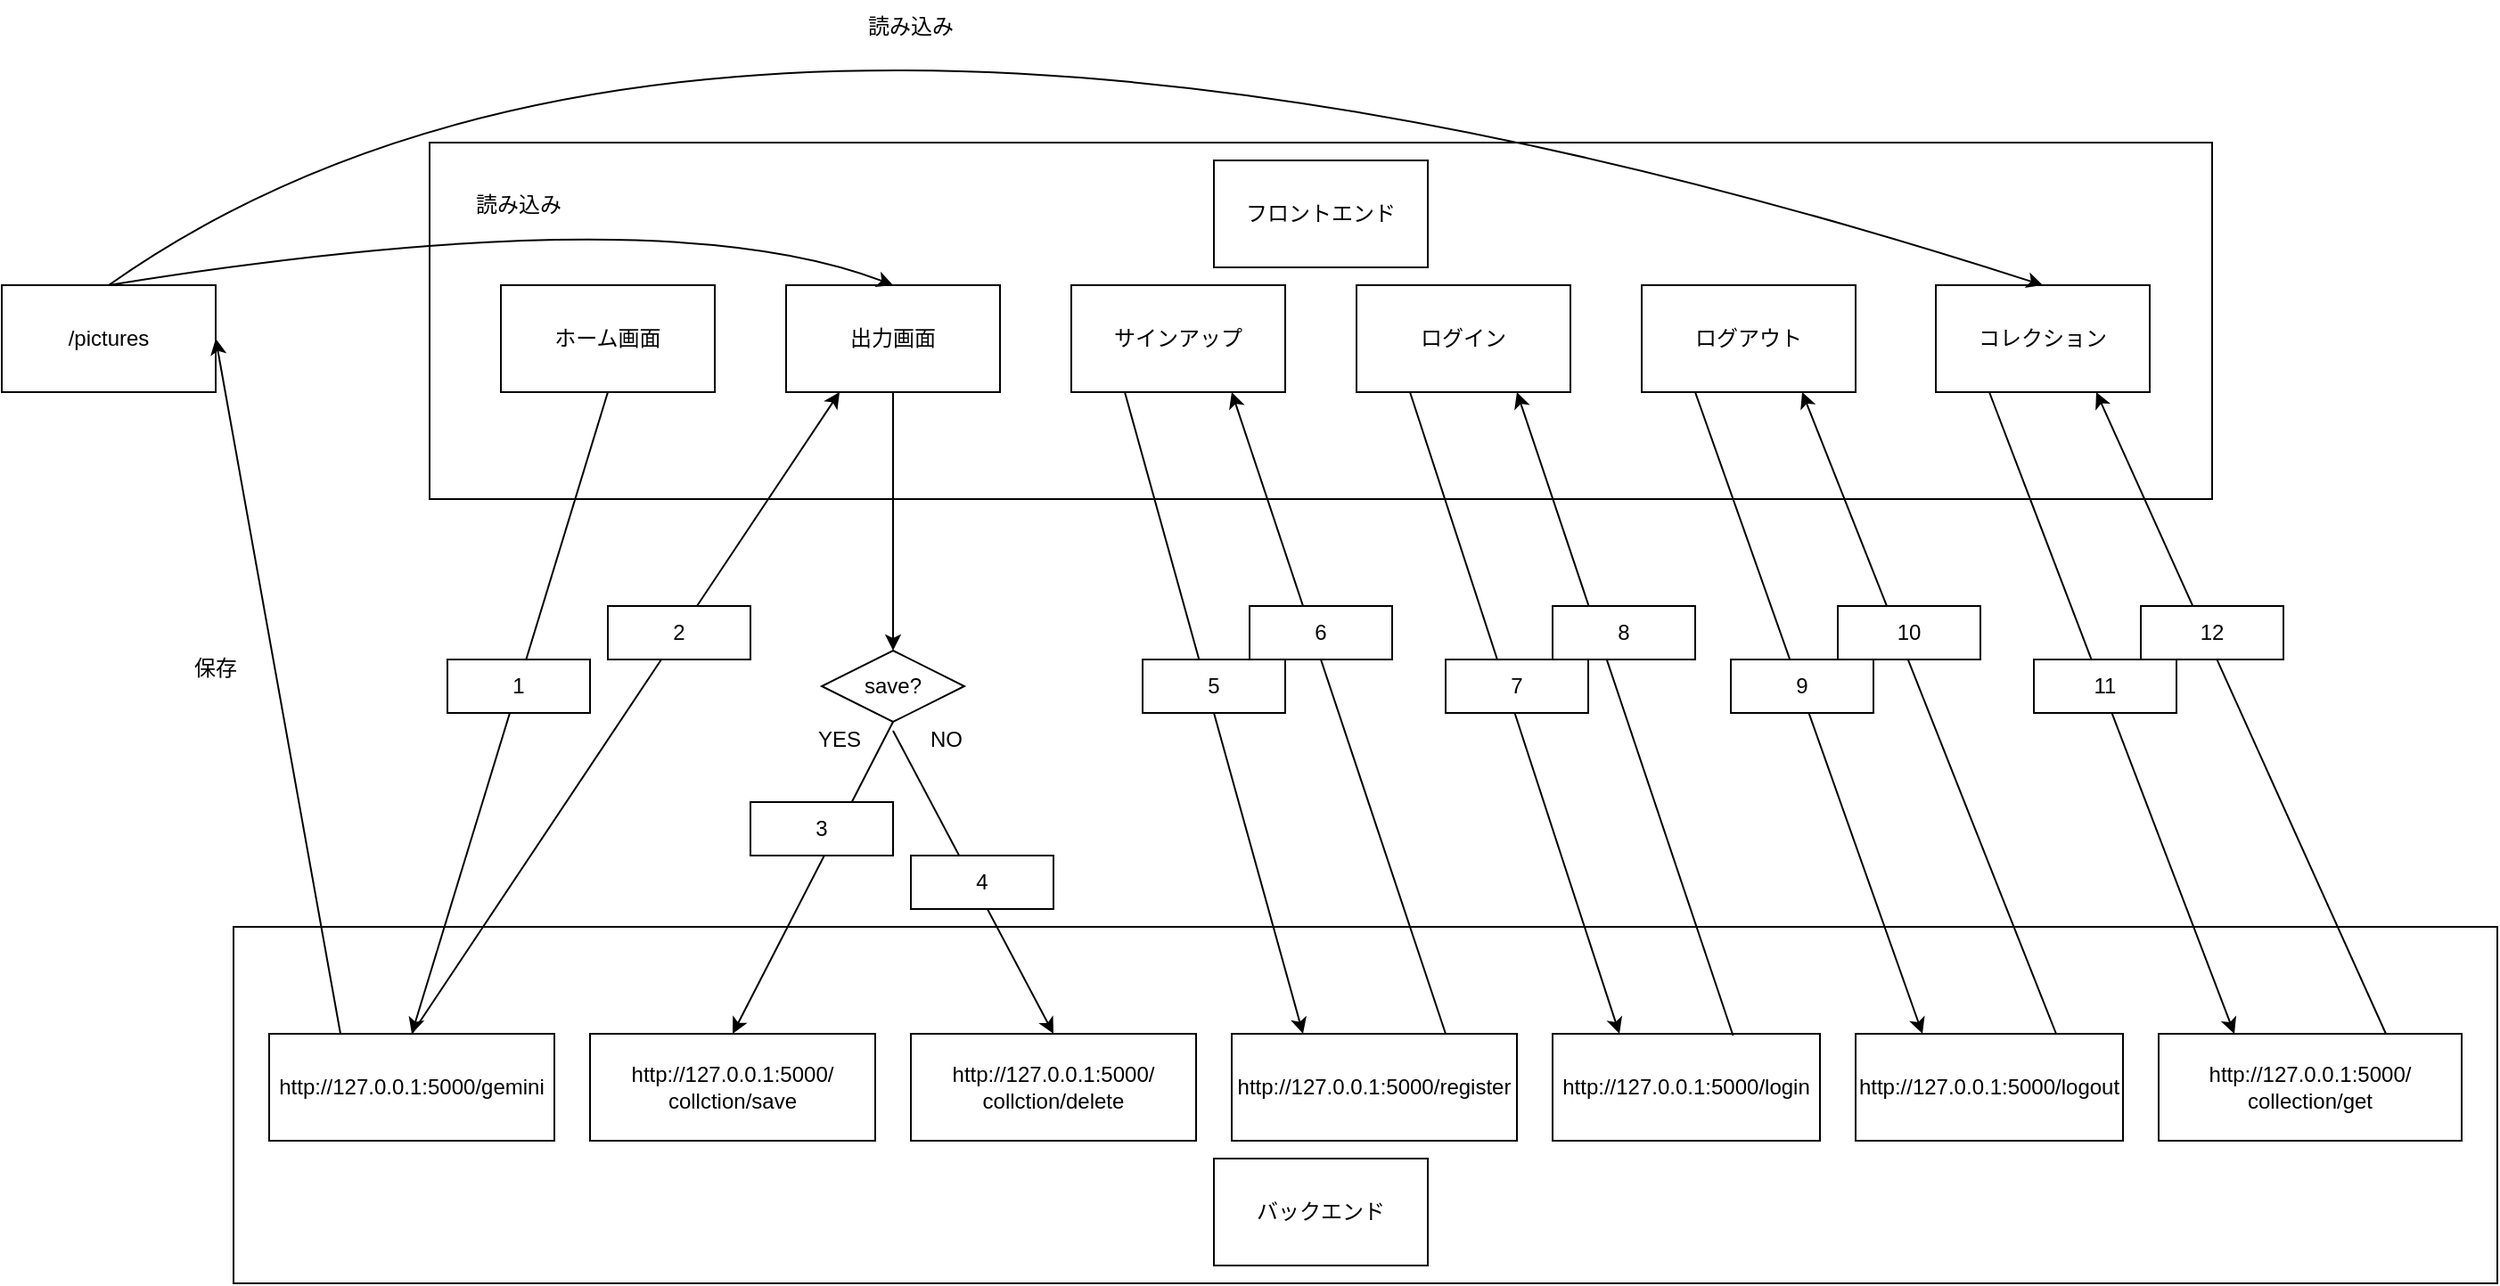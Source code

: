 <mxfile>
    <diagram id="C5RBs43oDa-KdzZeNtuy" name="Page-1">
        <mxGraphModel dx="2321" dy="1800" grid="1" gridSize="10" guides="1" tooltips="1" connect="1" arrows="1" fold="1" page="1" pageScale="1" pageWidth="827" pageHeight="1169" math="0" shadow="0">
            <root>
                <mxCell id="WIyWlLk6GJQsqaUBKTNV-0"/>
                <mxCell id="WIyWlLk6GJQsqaUBKTNV-1" parent="WIyWlLk6GJQsqaUBKTNV-0"/>
                <mxCell id="IHnfN8DX3xTCwppa76Wx-4" value="" style="rounded=0;whiteSpace=wrap;html=1;" parent="WIyWlLk6GJQsqaUBKTNV-1" vertex="1">
                    <mxGeometry x="80" width="1000" height="200" as="geometry"/>
                </mxCell>
                <mxCell id="IHnfN8DX3xTCwppa76Wx-3" value="コレクション" style="rounded=0;whiteSpace=wrap;html=1;" parent="WIyWlLk6GJQsqaUBKTNV-1" vertex="1">
                    <mxGeometry x="925" y="80" width="120" height="60" as="geometry"/>
                </mxCell>
                <mxCell id="IHnfN8DX3xTCwppa76Wx-2" value="ログイン" style="rounded=0;whiteSpace=wrap;html=1;" parent="WIyWlLk6GJQsqaUBKTNV-1" vertex="1">
                    <mxGeometry x="600" y="80" width="120" height="60" as="geometry"/>
                </mxCell>
                <mxCell id="IHnfN8DX3xTCwppa76Wx-1" value="サインアップ" style="rounded=0;whiteSpace=wrap;html=1;" parent="WIyWlLk6GJQsqaUBKTNV-1" vertex="1">
                    <mxGeometry x="440" y="80" width="120" height="60" as="geometry"/>
                </mxCell>
                <mxCell id="IHnfN8DX3xTCwppa76Wx-0" value="ホーム画面" style="rounded=0;whiteSpace=wrap;html=1;" parent="WIyWlLk6GJQsqaUBKTNV-1" vertex="1">
                    <mxGeometry x="120" y="80" width="120" height="60" as="geometry"/>
                </mxCell>
                <mxCell id="IHnfN8DX3xTCwppa76Wx-5" value="フロントエンド" style="rounded=0;whiteSpace=wrap;html=1;" parent="WIyWlLk6GJQsqaUBKTNV-1" vertex="1">
                    <mxGeometry x="520" y="10" width="120" height="60" as="geometry"/>
                </mxCell>
                <mxCell id="IHnfN8DX3xTCwppa76Wx-6" value="" style="rounded=0;whiteSpace=wrap;html=1;" parent="WIyWlLk6GJQsqaUBKTNV-1" vertex="1">
                    <mxGeometry x="-30" y="440" width="1270" height="200" as="geometry"/>
                </mxCell>
                <mxCell id="IHnfN8DX3xTCwppa76Wx-7" value="http://127.0.0.1:5000/&lt;div&gt;collection/get&lt;/div&gt;" style="rounded=0;whiteSpace=wrap;html=1;" parent="WIyWlLk6GJQsqaUBKTNV-1" vertex="1">
                    <mxGeometry x="1050" y="500" width="170" height="60" as="geometry"/>
                </mxCell>
                <mxCell id="IHnfN8DX3xTCwppa76Wx-8" value="http://127.0.0.1:5000/login" style="rounded=0;whiteSpace=wrap;html=1;" parent="WIyWlLk6GJQsqaUBKTNV-1" vertex="1">
                    <mxGeometry x="710" y="500" width="150" height="60" as="geometry"/>
                </mxCell>
                <mxCell id="IHnfN8DX3xTCwppa76Wx-9" value="http://127.0.0.1:5000/register" style="rounded=0;whiteSpace=wrap;html=1;" parent="WIyWlLk6GJQsqaUBKTNV-1" vertex="1">
                    <mxGeometry x="530" y="500" width="160" height="60" as="geometry"/>
                </mxCell>
                <mxCell id="IHnfN8DX3xTCwppa76Wx-10" value="http://127.0.0.1:5000/gemini" style="rounded=0;whiteSpace=wrap;html=1;" parent="WIyWlLk6GJQsqaUBKTNV-1" vertex="1">
                    <mxGeometry x="-10" y="500" width="160" height="60" as="geometry"/>
                </mxCell>
                <mxCell id="IHnfN8DX3xTCwppa76Wx-11" value="バックエンド" style="rounded=0;whiteSpace=wrap;html=1;" parent="WIyWlLk6GJQsqaUBKTNV-1" vertex="1">
                    <mxGeometry x="520" y="570" width="120" height="60" as="geometry"/>
                </mxCell>
                <mxCell id="IHnfN8DX3xTCwppa76Wx-13" value="ログアウト" style="rounded=0;whiteSpace=wrap;html=1;" parent="WIyWlLk6GJQsqaUBKTNV-1" vertex="1">
                    <mxGeometry x="760" y="80" width="120" height="60" as="geometry"/>
                </mxCell>
                <mxCell id="IHnfN8DX3xTCwppa76Wx-16" value="http://127.0.0.1:5000/logout" style="rounded=0;whiteSpace=wrap;html=1;" parent="WIyWlLk6GJQsqaUBKTNV-1" vertex="1">
                    <mxGeometry x="880" y="500" width="150" height="60" as="geometry"/>
                </mxCell>
                <mxCell id="IHnfN8DX3xTCwppa76Wx-19" value="出力画面" style="rounded=0;whiteSpace=wrap;html=1;" parent="WIyWlLk6GJQsqaUBKTNV-1" vertex="1">
                    <mxGeometry x="280" y="80" width="120" height="60" as="geometry"/>
                </mxCell>
                <mxCell id="IHnfN8DX3xTCwppa76Wx-20" value="http://127.0.0.1:5000/&lt;div&gt;collction/save&lt;/div&gt;" style="rounded=0;whiteSpace=wrap;html=1;" parent="WIyWlLk6GJQsqaUBKTNV-1" vertex="1">
                    <mxGeometry x="170" y="500" width="160" height="60" as="geometry"/>
                </mxCell>
                <mxCell id="IHnfN8DX3xTCwppa76Wx-21" value="http://127.0.0.1:5000/&lt;div&gt;collction/delete&lt;/div&gt;" style="rounded=0;whiteSpace=wrap;html=1;" parent="WIyWlLk6GJQsqaUBKTNV-1" vertex="1">
                    <mxGeometry x="350" y="500" width="160" height="60" as="geometry"/>
                </mxCell>
                <mxCell id="IHnfN8DX3xTCwppa76Wx-23" value="" style="endArrow=classic;html=1;rounded=0;exitX=0.5;exitY=1;exitDx=0;exitDy=0;entryX=0.5;entryY=0;entryDx=0;entryDy=0;" parent="WIyWlLk6GJQsqaUBKTNV-1" source="IHnfN8DX3xTCwppa76Wx-0" target="IHnfN8DX3xTCwppa76Wx-10" edge="1">
                    <mxGeometry width="50" height="50" relative="1" as="geometry">
                        <mxPoint x="500" y="370" as="sourcePoint"/>
                        <mxPoint x="550" y="320" as="targetPoint"/>
                    </mxGeometry>
                </mxCell>
                <mxCell id="IHnfN8DX3xTCwppa76Wx-24" value="1" style="rounded=0;whiteSpace=wrap;html=1;" parent="WIyWlLk6GJQsqaUBKTNV-1" vertex="1">
                    <mxGeometry x="90" y="290" width="80" height="30" as="geometry"/>
                </mxCell>
                <mxCell id="IHnfN8DX3xTCwppa76Wx-25" value="" style="endArrow=classic;html=1;rounded=0;entryX=0.25;entryY=1;entryDx=0;entryDy=0;exitX=0.5;exitY=0;exitDx=0;exitDy=0;" parent="WIyWlLk6GJQsqaUBKTNV-1" source="IHnfN8DX3xTCwppa76Wx-10" target="IHnfN8DX3xTCwppa76Wx-19" edge="1">
                    <mxGeometry width="50" height="50" relative="1" as="geometry">
                        <mxPoint x="500" y="370" as="sourcePoint"/>
                        <mxPoint x="550" y="320" as="targetPoint"/>
                    </mxGeometry>
                </mxCell>
                <mxCell id="IHnfN8DX3xTCwppa76Wx-26" value="2" style="rounded=0;whiteSpace=wrap;html=1;" parent="WIyWlLk6GJQsqaUBKTNV-1" vertex="1">
                    <mxGeometry x="180" y="260" width="80" height="30" as="geometry"/>
                </mxCell>
                <mxCell id="IHnfN8DX3xTCwppa76Wx-27" value="save?" style="rhombus;whiteSpace=wrap;html=1;" parent="WIyWlLk6GJQsqaUBKTNV-1" vertex="1">
                    <mxGeometry x="300" y="285" width="80" height="40" as="geometry"/>
                </mxCell>
                <mxCell id="IHnfN8DX3xTCwppa76Wx-28" value="" style="endArrow=classic;html=1;rounded=0;exitX=0.5;exitY=1;exitDx=0;exitDy=0;entryX=0.5;entryY=0;entryDx=0;entryDy=0;" parent="WIyWlLk6GJQsqaUBKTNV-1" source="IHnfN8DX3xTCwppa76Wx-19" target="IHnfN8DX3xTCwppa76Wx-27" edge="1">
                    <mxGeometry width="50" height="50" relative="1" as="geometry">
                        <mxPoint x="500" y="370" as="sourcePoint"/>
                        <mxPoint x="550" y="320" as="targetPoint"/>
                    </mxGeometry>
                </mxCell>
                <mxCell id="IHnfN8DX3xTCwppa76Wx-29" value="" style="endArrow=classic;html=1;rounded=0;exitX=0.5;exitY=1;exitDx=0;exitDy=0;entryX=0.5;entryY=0;entryDx=0;entryDy=0;" parent="WIyWlLk6GJQsqaUBKTNV-1" source="IHnfN8DX3xTCwppa76Wx-27" target="IHnfN8DX3xTCwppa76Wx-20" edge="1">
                    <mxGeometry width="50" height="50" relative="1" as="geometry">
                        <mxPoint x="500" y="370" as="sourcePoint"/>
                        <mxPoint x="550" y="320" as="targetPoint"/>
                    </mxGeometry>
                </mxCell>
                <mxCell id="IHnfN8DX3xTCwppa76Wx-30" value="" style="endArrow=classic;html=1;rounded=0;entryX=0.5;entryY=0;entryDx=0;entryDy=0;" parent="WIyWlLk6GJQsqaUBKTNV-1" target="IHnfN8DX3xTCwppa76Wx-21" edge="1">
                    <mxGeometry width="50" height="50" relative="1" as="geometry">
                        <mxPoint x="340" y="330" as="sourcePoint"/>
                        <mxPoint x="550" y="320" as="targetPoint"/>
                    </mxGeometry>
                </mxCell>
                <mxCell id="IHnfN8DX3xTCwppa76Wx-31" value="YES" style="text;html=1;align=center;verticalAlign=middle;whiteSpace=wrap;rounded=0;" parent="WIyWlLk6GJQsqaUBKTNV-1" vertex="1">
                    <mxGeometry x="280" y="320" width="60" height="30" as="geometry"/>
                </mxCell>
                <mxCell id="IHnfN8DX3xTCwppa76Wx-33" value="NO" style="text;html=1;align=center;verticalAlign=middle;whiteSpace=wrap;rounded=0;" parent="WIyWlLk6GJQsqaUBKTNV-1" vertex="1">
                    <mxGeometry x="340" y="320" width="60" height="30" as="geometry"/>
                </mxCell>
                <mxCell id="IHnfN8DX3xTCwppa76Wx-34" value="3" style="rounded=0;whiteSpace=wrap;html=1;" parent="WIyWlLk6GJQsqaUBKTNV-1" vertex="1">
                    <mxGeometry x="260" y="370" width="80" height="30" as="geometry"/>
                </mxCell>
                <mxCell id="IHnfN8DX3xTCwppa76Wx-35" value="4" style="rounded=0;whiteSpace=wrap;html=1;" parent="WIyWlLk6GJQsqaUBKTNV-1" vertex="1">
                    <mxGeometry x="350" y="400" width="80" height="30" as="geometry"/>
                </mxCell>
                <mxCell id="IHnfN8DX3xTCwppa76Wx-36" value="" style="endArrow=classic;html=1;rounded=0;exitX=0.25;exitY=1;exitDx=0;exitDy=0;entryX=0.25;entryY=0;entryDx=0;entryDy=0;" parent="WIyWlLk6GJQsqaUBKTNV-1" source="IHnfN8DX3xTCwppa76Wx-1" target="IHnfN8DX3xTCwppa76Wx-9" edge="1">
                    <mxGeometry width="50" height="50" relative="1" as="geometry">
                        <mxPoint x="570" y="370" as="sourcePoint"/>
                        <mxPoint x="620" y="320" as="targetPoint"/>
                    </mxGeometry>
                </mxCell>
                <mxCell id="IHnfN8DX3xTCwppa76Wx-37" value="" style="endArrow=classic;html=1;rounded=0;exitX=0.25;exitY=1;exitDx=0;exitDy=0;entryX=0.25;entryY=0;entryDx=0;entryDy=0;" parent="WIyWlLk6GJQsqaUBKTNV-1" source="IHnfN8DX3xTCwppa76Wx-2" target="IHnfN8DX3xTCwppa76Wx-8" edge="1">
                    <mxGeometry width="50" height="50" relative="1" as="geometry">
                        <mxPoint x="635" y="140" as="sourcePoint"/>
                        <mxPoint x="760" y="500" as="targetPoint"/>
                    </mxGeometry>
                </mxCell>
                <mxCell id="IHnfN8DX3xTCwppa76Wx-38" value="" style="endArrow=classic;html=1;rounded=0;exitX=0.25;exitY=1;exitDx=0;exitDy=0;entryX=0.25;entryY=0;entryDx=0;entryDy=0;" parent="WIyWlLk6GJQsqaUBKTNV-1" source="IHnfN8DX3xTCwppa76Wx-13" target="IHnfN8DX3xTCwppa76Wx-16" edge="1">
                    <mxGeometry width="50" height="50" relative="1" as="geometry">
                        <mxPoint x="570" y="370" as="sourcePoint"/>
                        <mxPoint x="620" y="320" as="targetPoint"/>
                    </mxGeometry>
                </mxCell>
                <mxCell id="IHnfN8DX3xTCwppa76Wx-39" value="" style="endArrow=classic;html=1;rounded=0;entryX=0.25;entryY=0;entryDx=0;entryDy=0;exitX=0.25;exitY=1;exitDx=0;exitDy=0;" parent="WIyWlLk6GJQsqaUBKTNV-1" source="IHnfN8DX3xTCwppa76Wx-3" target="IHnfN8DX3xTCwppa76Wx-7" edge="1">
                    <mxGeometry width="50" height="50" relative="1" as="geometry">
                        <mxPoint x="570" y="370" as="sourcePoint"/>
                        <mxPoint x="620" y="320" as="targetPoint"/>
                    </mxGeometry>
                </mxCell>
                <mxCell id="IHnfN8DX3xTCwppa76Wx-40" value="5" style="rounded=0;whiteSpace=wrap;html=1;" parent="WIyWlLk6GJQsqaUBKTNV-1" vertex="1">
                    <mxGeometry x="480" y="290" width="80" height="30" as="geometry"/>
                </mxCell>
                <mxCell id="IHnfN8DX3xTCwppa76Wx-44" value="7" style="rounded=0;whiteSpace=wrap;html=1;" parent="WIyWlLk6GJQsqaUBKTNV-1" vertex="1">
                    <mxGeometry x="650" y="290" width="80" height="30" as="geometry"/>
                </mxCell>
                <mxCell id="IHnfN8DX3xTCwppa76Wx-46" value="" style="endArrow=classic;html=1;rounded=0;entryX=0.75;entryY=1;entryDx=0;entryDy=0;exitX=0.75;exitY=0;exitDx=0;exitDy=0;" parent="WIyWlLk6GJQsqaUBKTNV-1" source="IHnfN8DX3xTCwppa76Wx-9" target="IHnfN8DX3xTCwppa76Wx-1" edge="1">
                    <mxGeometry width="50" height="50" relative="1" as="geometry">
                        <mxPoint x="450" y="290" as="sourcePoint"/>
                        <mxPoint x="500" y="240" as="targetPoint"/>
                    </mxGeometry>
                </mxCell>
                <mxCell id="IHnfN8DX3xTCwppa76Wx-43" value="6" style="rounded=0;whiteSpace=wrap;html=1;" parent="WIyWlLk6GJQsqaUBKTNV-1" vertex="1">
                    <mxGeometry x="540" y="260" width="80" height="30" as="geometry"/>
                </mxCell>
                <mxCell id="IHnfN8DX3xTCwppa76Wx-47" value="" style="endArrow=classic;html=1;rounded=0;entryX=0.75;entryY=1;entryDx=0;entryDy=0;exitX=0.675;exitY=0.017;exitDx=0;exitDy=0;exitPerimeter=0;" parent="WIyWlLk6GJQsqaUBKTNV-1" source="IHnfN8DX3xTCwppa76Wx-8" target="IHnfN8DX3xTCwppa76Wx-2" edge="1">
                    <mxGeometry width="50" height="50" relative="1" as="geometry">
                        <mxPoint x="630" y="290" as="sourcePoint"/>
                        <mxPoint x="680" y="240" as="targetPoint"/>
                    </mxGeometry>
                </mxCell>
                <mxCell id="IHnfN8DX3xTCwppa76Wx-45" value="8" style="rounded=0;whiteSpace=wrap;html=1;" parent="WIyWlLk6GJQsqaUBKTNV-1" vertex="1">
                    <mxGeometry x="710" y="260" width="80" height="30" as="geometry"/>
                </mxCell>
                <mxCell id="IHnfN8DX3xTCwppa76Wx-48" value="" style="endArrow=classic;html=1;rounded=0;entryX=0.75;entryY=1;entryDx=0;entryDy=0;exitX=0.75;exitY=0;exitDx=0;exitDy=0;" parent="WIyWlLk6GJQsqaUBKTNV-1" source="IHnfN8DX3xTCwppa76Wx-16" target="IHnfN8DX3xTCwppa76Wx-13" edge="1">
                    <mxGeometry width="50" height="50" relative="1" as="geometry">
                        <mxPoint x="920" y="290" as="sourcePoint"/>
                        <mxPoint x="970" y="240" as="targetPoint"/>
                    </mxGeometry>
                </mxCell>
                <mxCell id="IHnfN8DX3xTCwppa76Wx-50" value="9" style="rounded=0;whiteSpace=wrap;html=1;" parent="WIyWlLk6GJQsqaUBKTNV-1" vertex="1">
                    <mxGeometry x="810" y="290" width="80" height="30" as="geometry"/>
                </mxCell>
                <mxCell id="IHnfN8DX3xTCwppa76Wx-51" value="10" style="rounded=0;whiteSpace=wrap;html=1;" parent="WIyWlLk6GJQsqaUBKTNV-1" vertex="1">
                    <mxGeometry x="870" y="260" width="80" height="30" as="geometry"/>
                </mxCell>
                <mxCell id="IHnfN8DX3xTCwppa76Wx-52" value="" style="endArrow=classic;html=1;rounded=0;entryX=0.75;entryY=1;entryDx=0;entryDy=0;exitX=0.75;exitY=0;exitDx=0;exitDy=0;" parent="WIyWlLk6GJQsqaUBKTNV-1" source="IHnfN8DX3xTCwppa76Wx-7" target="IHnfN8DX3xTCwppa76Wx-3" edge="1">
                    <mxGeometry width="50" height="50" relative="1" as="geometry">
                        <mxPoint x="890" y="290" as="sourcePoint"/>
                        <mxPoint x="940" y="240" as="targetPoint"/>
                    </mxGeometry>
                </mxCell>
                <mxCell id="IHnfN8DX3xTCwppa76Wx-53" value="11" style="rounded=0;whiteSpace=wrap;html=1;" parent="WIyWlLk6GJQsqaUBKTNV-1" vertex="1">
                    <mxGeometry x="980" y="290" width="80" height="30" as="geometry"/>
                </mxCell>
                <mxCell id="IHnfN8DX3xTCwppa76Wx-54" value="12" style="rounded=0;whiteSpace=wrap;html=1;" parent="WIyWlLk6GJQsqaUBKTNV-1" vertex="1">
                    <mxGeometry x="1040" y="260" width="80" height="30" as="geometry"/>
                </mxCell>
                <mxCell id="0" value="/pictures" style="rounded=0;whiteSpace=wrap;html=1;" vertex="1" parent="WIyWlLk6GJQsqaUBKTNV-1">
                    <mxGeometry x="-160" y="80" width="120" height="60" as="geometry"/>
                </mxCell>
                <mxCell id="1" value="" style="endArrow=classic;html=1;exitX=0.25;exitY=0;exitDx=0;exitDy=0;entryX=1;entryY=0.5;entryDx=0;entryDy=0;" edge="1" parent="WIyWlLk6GJQsqaUBKTNV-1" source="IHnfN8DX3xTCwppa76Wx-10" target="0">
                    <mxGeometry width="50" height="50" relative="1" as="geometry">
                        <mxPoint x="360" y="140" as="sourcePoint"/>
                        <mxPoint x="410" y="90" as="targetPoint"/>
                    </mxGeometry>
                </mxCell>
                <mxCell id="2" value="保存" style="text;html=1;align=center;verticalAlign=middle;whiteSpace=wrap;rounded=0;" vertex="1" parent="WIyWlLk6GJQsqaUBKTNV-1">
                    <mxGeometry x="-70" y="280" width="60" height="30" as="geometry"/>
                </mxCell>
                <mxCell id="4" value="" style="curved=1;endArrow=classic;html=1;exitX=0.5;exitY=0;exitDx=0;exitDy=0;entryX=0.5;entryY=0;entryDx=0;entryDy=0;" edge="1" parent="WIyWlLk6GJQsqaUBKTNV-1" source="0" target="IHnfN8DX3xTCwppa76Wx-19">
                    <mxGeometry width="50" height="50" relative="1" as="geometry">
                        <mxPoint x="320" y="190" as="sourcePoint"/>
                        <mxPoint x="370" y="140" as="targetPoint"/>
                        <Array as="points">
                            <mxPoint x="210" y="30"/>
                        </Array>
                    </mxGeometry>
                </mxCell>
                <mxCell id="5" value="" style="curved=1;endArrow=classic;html=1;entryX=0.5;entryY=0;entryDx=0;entryDy=0;" edge="1" parent="WIyWlLk6GJQsqaUBKTNV-1" target="IHnfN8DX3xTCwppa76Wx-3">
                    <mxGeometry width="50" height="50" relative="1" as="geometry">
                        <mxPoint x="-100" y="80" as="sourcePoint"/>
                        <mxPoint x="-40" y="220" as="targetPoint"/>
                        <Array as="points">
                            <mxPoint x="240" y="-160"/>
                        </Array>
                    </mxGeometry>
                </mxCell>
                <mxCell id="6" value="読み込み" style="text;html=1;align=center;verticalAlign=middle;whiteSpace=wrap;rounded=0;" vertex="1" parent="WIyWlLk6GJQsqaUBKTNV-1">
                    <mxGeometry x="320" y="-80" width="60" height="30" as="geometry"/>
                </mxCell>
                <mxCell id="7" value="読み込み" style="text;html=1;align=center;verticalAlign=middle;whiteSpace=wrap;rounded=0;" vertex="1" parent="WIyWlLk6GJQsqaUBKTNV-1">
                    <mxGeometry x="100" y="20" width="60" height="30" as="geometry"/>
                </mxCell>
            </root>
        </mxGraphModel>
    </diagram>
</mxfile>
